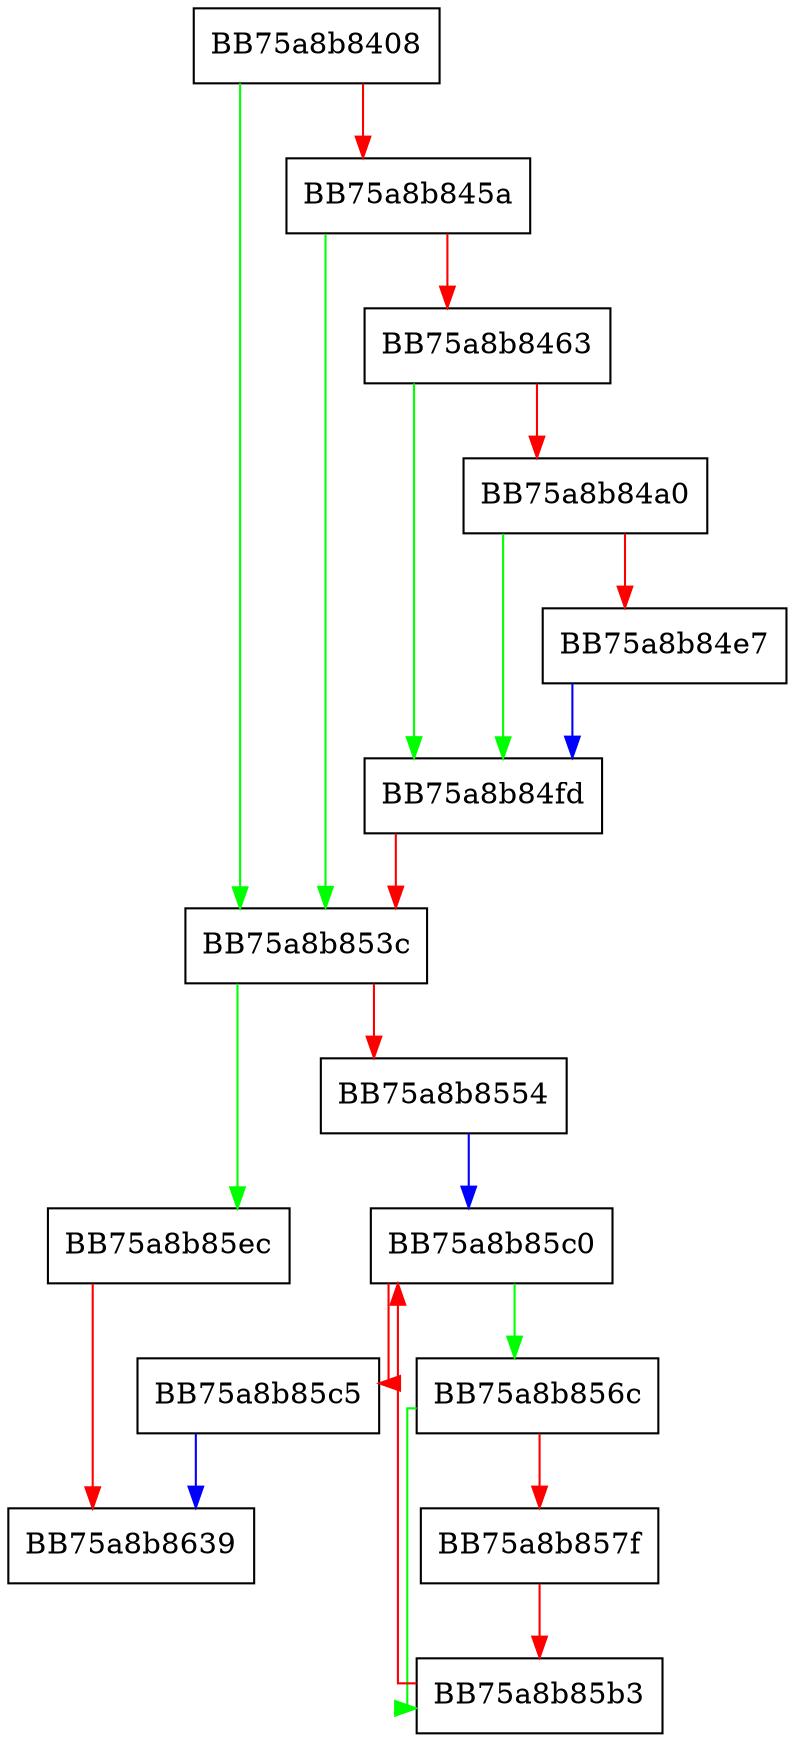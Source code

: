digraph _process_incompat_process_list {
  node [shape="box"];
  graph [splines=ortho];
  BB75a8b8408 -> BB75a8b853c [color="green"];
  BB75a8b8408 -> BB75a8b845a [color="red"];
  BB75a8b845a -> BB75a8b853c [color="green"];
  BB75a8b845a -> BB75a8b8463 [color="red"];
  BB75a8b8463 -> BB75a8b84fd [color="green"];
  BB75a8b8463 -> BB75a8b84a0 [color="red"];
  BB75a8b84a0 -> BB75a8b84fd [color="green"];
  BB75a8b84a0 -> BB75a8b84e7 [color="red"];
  BB75a8b84e7 -> BB75a8b84fd [color="blue"];
  BB75a8b84fd -> BB75a8b853c [color="red"];
  BB75a8b853c -> BB75a8b85ec [color="green"];
  BB75a8b853c -> BB75a8b8554 [color="red"];
  BB75a8b8554 -> BB75a8b85c0 [color="blue"];
  BB75a8b856c -> BB75a8b85b3 [color="green"];
  BB75a8b856c -> BB75a8b857f [color="red"];
  BB75a8b857f -> BB75a8b85b3 [color="red"];
  BB75a8b85b3 -> BB75a8b85c0 [color="red"];
  BB75a8b85c0 -> BB75a8b856c [color="green"];
  BB75a8b85c0 -> BB75a8b85c5 [color="red"];
  BB75a8b85c5 -> BB75a8b8639 [color="blue"];
  BB75a8b85ec -> BB75a8b8639 [color="red"];
}